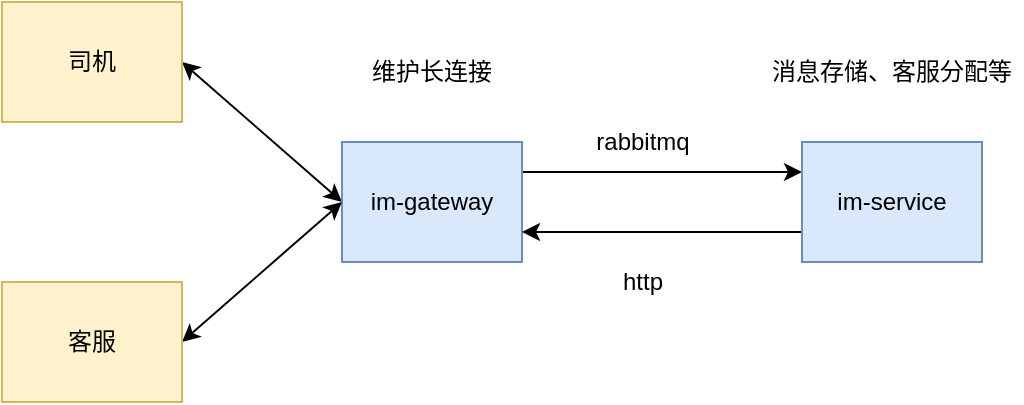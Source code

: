 <mxfile version="20.8.10" type="device" pages="7"><diagram id="YnHABcvjx6Q5s-kbRZlm" name="整体的一个流程"><mxGraphModel dx="954" dy="619" grid="1" gridSize="10" guides="1" tooltips="1" connect="1" arrows="1" fold="1" page="1" pageScale="1" pageWidth="827" pageHeight="1169" math="0" shadow="0"><root><mxCell id="KHjEs8rDdK9oJVb1Mxov-0"/><mxCell id="KHjEs8rDdK9oJVb1Mxov-1" parent="KHjEs8rDdK9oJVb1Mxov-0"/><mxCell id="Xy-znwuIbpHwIQlKbf92-0" style="rounded=0;orthogonalLoop=1;jettySize=auto;html=1;exitX=1;exitY=0.5;exitDx=0;exitDy=0;entryX=0;entryY=0.5;entryDx=0;entryDy=0;startArrow=classic;startFill=1;" edge="1" parent="KHjEs8rDdK9oJVb1Mxov-1" source="obbrLiuFcvM1bysWLbEc-0" target="obbrLiuFcvM1bysWLbEc-2"><mxGeometry relative="1" as="geometry"/></mxCell><mxCell id="obbrLiuFcvM1bysWLbEc-0" value="司机" style="rounded=0;whiteSpace=wrap;html=1;fillColor=#fff2cc;strokeColor=#d6b656;" parent="KHjEs8rDdK9oJVb1Mxov-1" vertex="1"><mxGeometry x="40" y="160" width="90" height="60" as="geometry"/></mxCell><mxCell id="obbrLiuFcvM1bysWLbEc-6" style="edgeStyle=none;rounded=0;orthogonalLoop=1;jettySize=auto;html=1;exitX=1;exitY=0.25;exitDx=0;exitDy=0;entryX=0;entryY=0.25;entryDx=0;entryDy=0;" parent="KHjEs8rDdK9oJVb1Mxov-1" source="obbrLiuFcvM1bysWLbEc-2" target="obbrLiuFcvM1bysWLbEc-3" edge="1"><mxGeometry relative="1" as="geometry"/></mxCell><mxCell id="obbrLiuFcvM1bysWLbEc-2" value="im-gateway" style="rounded=0;whiteSpace=wrap;html=1;fillColor=#dae8fc;strokeColor=#6c8ebf;" parent="KHjEs8rDdK9oJVb1Mxov-1" vertex="1"><mxGeometry x="210" y="230" width="90" height="60" as="geometry"/></mxCell><mxCell id="obbrLiuFcvM1bysWLbEc-7" style="edgeStyle=none;rounded=0;orthogonalLoop=1;jettySize=auto;html=1;exitX=0;exitY=0.75;exitDx=0;exitDy=0;entryX=1;entryY=0.75;entryDx=0;entryDy=0;" parent="KHjEs8rDdK9oJVb1Mxov-1" source="obbrLiuFcvM1bysWLbEc-3" target="obbrLiuFcvM1bysWLbEc-2" edge="1"><mxGeometry relative="1" as="geometry"/></mxCell><mxCell id="obbrLiuFcvM1bysWLbEc-3" value="im-service" style="rounded=0;whiteSpace=wrap;html=1;fillColor=#dae8fc;strokeColor=#6c8ebf;" parent="KHjEs8rDdK9oJVb1Mxov-1" vertex="1"><mxGeometry x="440" y="230" width="90" height="60" as="geometry"/></mxCell><mxCell id="Xy-znwuIbpHwIQlKbf92-1" style="edgeStyle=none;rounded=0;orthogonalLoop=1;jettySize=auto;html=1;exitX=1;exitY=0.5;exitDx=0;exitDy=0;entryX=0;entryY=0.5;entryDx=0;entryDy=0;startArrow=classic;startFill=1;" edge="1" parent="KHjEs8rDdK9oJVb1Mxov-1" source="obbrLiuFcvM1bysWLbEc-4" target="obbrLiuFcvM1bysWLbEc-2"><mxGeometry relative="1" as="geometry"/></mxCell><mxCell id="obbrLiuFcvM1bysWLbEc-4" value="客服" style="rounded=0;whiteSpace=wrap;html=1;fillColor=#fff2cc;strokeColor=#d6b656;" parent="KHjEs8rDdK9oJVb1Mxov-1" vertex="1"><mxGeometry x="40" y="300" width="90" height="60" as="geometry"/></mxCell><mxCell id="obbrLiuFcvM1bysWLbEc-9" value="rabbitmq" style="text;html=1;align=center;verticalAlign=middle;resizable=0;points=[];autosize=1;strokeColor=none;fillColor=none;" parent="KHjEs8rDdK9oJVb1Mxov-1" vertex="1"><mxGeometry x="330" y="220" width="60" height="20" as="geometry"/></mxCell><mxCell id="obbrLiuFcvM1bysWLbEc-10" value="http" style="text;html=1;align=center;verticalAlign=middle;resizable=0;points=[];autosize=1;strokeColor=none;fillColor=none;" parent="KHjEs8rDdK9oJVb1Mxov-1" vertex="1"><mxGeometry x="340" y="290" width="40" height="20" as="geometry"/></mxCell><mxCell id="tpEXYBq6_ivCTd4wVmbO-0" value="维护长连接" style="text;html=1;strokeColor=none;fillColor=none;align=center;verticalAlign=middle;whiteSpace=wrap;rounded=0;" parent="KHjEs8rDdK9oJVb1Mxov-1" vertex="1"><mxGeometry x="210" y="180" width="90" height="30" as="geometry"/></mxCell><mxCell id="tpEXYBq6_ivCTd4wVmbO-1" value="消息存储、客服分配等" style="text;html=1;strokeColor=none;fillColor=none;align=center;verticalAlign=middle;whiteSpace=wrap;rounded=0;" parent="KHjEs8rDdK9oJVb1Mxov-1" vertex="1"><mxGeometry x="420" y="180" width="130" height="30" as="geometry"/></mxCell></root></mxGraphModel></diagram><diagram id="0yHKbO0lzUutglr7rX38" name="建立连接的过程"><mxGraphModel dx="954" dy="619" grid="1" gridSize="10" guides="1" tooltips="1" connect="1" arrows="1" fold="1" page="1" pageScale="1" pageWidth="827" pageHeight="1169" math="0" shadow="0"><root><mxCell id="bByDZGCEre4wYbne2WlG-0"/><mxCell id="bByDZGCEre4wYbne2WlG-1" parent="bByDZGCEre4wYbne2WlG-0"/><mxCell id="w7b8xf3jWk-JBkrRQHkh-25" style="edgeStyle=orthogonalEdgeStyle;rounded=0;orthogonalLoop=1;jettySize=auto;html=1;exitX=0.5;exitY=1;exitDx=0;exitDy=0;entryX=0.5;entryY=0;entryDx=0;entryDy=0;startArrow=classic;startFill=1;" parent="bByDZGCEre4wYbne2WlG-1" source="w7b8xf3jWk-JBkrRQHkh-13" target="w7b8xf3jWk-JBkrRQHkh-16" edge="1"><mxGeometry relative="1" as="geometry"/></mxCell><mxCell id="w7b8xf3jWk-JBkrRQHkh-13" value="司机" style="rounded=0;whiteSpace=wrap;html=1;fillColor=#fff2cc;strokeColor=#d6b656;" parent="bByDZGCEre4wYbne2WlG-1" vertex="1"><mxGeometry x="120" y="110" width="90" height="60" as="geometry"/></mxCell><mxCell id="4qECxumBSB48uUzGcYiI-6" style="edgeStyle=none;rounded=0;orthogonalLoop=1;jettySize=auto;html=1;exitX=0.5;exitY=1;exitDx=0;exitDy=0;entryX=0.5;entryY=0;entryDx=0;entryDy=0;startArrow=none;startFill=0;" parent="bByDZGCEre4wYbne2WlG-1" source="w7b8xf3jWk-JBkrRQHkh-16" target="4qECxumBSB48uUzGcYiI-5" edge="1"><mxGeometry relative="1" as="geometry"/></mxCell><mxCell id="w7b8xf3jWk-JBkrRQHkh-16" value="im-gateway" style="rounded=0;whiteSpace=wrap;html=1;fillColor=#dae8fc;strokeColor=#6c8ebf;" parent="bByDZGCEre4wYbne2WlG-1" vertex="1"><mxGeometry x="120" y="240" width="90" height="60" as="geometry"/></mxCell><mxCell id="w7b8xf3jWk-JBkrRQHkh-26" style="edgeStyle=orthogonalEdgeStyle;rounded=0;orthogonalLoop=1;jettySize=auto;html=1;exitX=0.5;exitY=1;exitDx=0;exitDy=0;startArrow=classic;startFill=1;" parent="bByDZGCEre4wYbne2WlG-1" source="w7b8xf3jWk-JBkrRQHkh-19" target="w7b8xf3jWk-JBkrRQHkh-24" edge="1"><mxGeometry relative="1" as="geometry"/></mxCell><mxCell id="w7b8xf3jWk-JBkrRQHkh-19" value="客服" style="rounded=0;whiteSpace=wrap;html=1;fillColor=#fff2cc;strokeColor=#d6b656;" parent="bByDZGCEre4wYbne2WlG-1" vertex="1"><mxGeometry x="340" y="110" width="90" height="60" as="geometry"/></mxCell><mxCell id="4qECxumBSB48uUzGcYiI-7" style="edgeStyle=none;rounded=0;orthogonalLoop=1;jettySize=auto;html=1;exitX=0.5;exitY=1;exitDx=0;exitDy=0;startArrow=none;startFill=0;" parent="bByDZGCEre4wYbne2WlG-1" source="w7b8xf3jWk-JBkrRQHkh-24" target="4qECxumBSB48uUzGcYiI-5" edge="1"><mxGeometry relative="1" as="geometry"/></mxCell><mxCell id="w7b8xf3jWk-JBkrRQHkh-24" value="im-gateway" style="rounded=0;whiteSpace=wrap;html=1;fillColor=#dae8fc;strokeColor=#6c8ebf;" parent="bByDZGCEre4wYbne2WlG-1" vertex="1"><mxGeometry x="340" y="240" width="90" height="60" as="geometry"/></mxCell><mxCell id="4qECxumBSB48uUzGcYiI-1" style="rounded=0;orthogonalLoop=1;jettySize=auto;html=1;exitX=0.5;exitY=0;exitDx=0;exitDy=0;entryX=0.5;entryY=1;entryDx=0;entryDy=0;startArrow=none;startFill=0;" parent="bByDZGCEre4wYbne2WlG-1" source="4qECxumBSB48uUzGcYiI-0" target="w7b8xf3jWk-JBkrRQHkh-16" edge="1"><mxGeometry relative="1" as="geometry"/></mxCell><mxCell id="4qECxumBSB48uUzGcYiI-2" style="edgeStyle=none;rounded=0;orthogonalLoop=1;jettySize=auto;html=1;exitX=0.5;exitY=0;exitDx=0;exitDy=0;entryX=0.5;entryY=1;entryDx=0;entryDy=0;startArrow=none;startFill=0;" parent="bByDZGCEre4wYbne2WlG-1" source="4qECxumBSB48uUzGcYiI-0" target="w7b8xf3jWk-JBkrRQHkh-24" edge="1"><mxGeometry relative="1" as="geometry"/></mxCell><mxCell id="4qECxumBSB48uUzGcYiI-0" value="im-service" style="rounded=0;whiteSpace=wrap;html=1;fillColor=#dae8fc;strokeColor=#6c8ebf;" parent="bByDZGCEre4wYbne2WlG-1" vertex="1"><mxGeometry x="120" y="380" width="90" height="60" as="geometry"/></mxCell><mxCell id="4qECxumBSB48uUzGcYiI-4" value="&lt;div&gt;&lt;span style=&quot;background-color: initial;&quot;&gt;key为 username和terminal&lt;/span&gt;&lt;br&gt;&lt;/div&gt;&lt;div&gt;value为用户登陆的网关ip，网关port等信息&lt;/div&gt;" style="shape=note;strokeWidth=2;fontSize=14;size=20;whiteSpace=wrap;html=1;fillColor=#fff2cc;strokeColor=#d6b656;fontColor=#666600;" parent="bByDZGCEre4wYbne2WlG-1" vertex="1"><mxGeometry x="260" y="470" width="290" height="80" as="geometry"/></mxCell><mxCell id="ZeESJClUH22mbXOo8Ofn-0" style="edgeStyle=none;rounded=0;orthogonalLoop=1;jettySize=auto;html=1;exitX=0;exitY=0.5;exitDx=0;exitDy=0;entryX=1;entryY=0.5;entryDx=0;entryDy=0;startArrow=none;startFill=0;" parent="bByDZGCEre4wYbne2WlG-1" source="4qECxumBSB48uUzGcYiI-5" target="4qECxumBSB48uUzGcYiI-0" edge="1"><mxGeometry relative="1" as="geometry"/></mxCell><mxCell id="4qECxumBSB48uUzGcYiI-5" value="redis" style="rounded=0;whiteSpace=wrap;html=1;fillColor=#dae8fc;strokeColor=#6c8ebf;" parent="bByDZGCEre4wYbne2WlG-1" vertex="1"><mxGeometry x="340" y="380" width="90" height="60" as="geometry"/></mxCell><mxCell id="ZeESJClUH22mbXOo8Ofn-1" value="通过http推送消息" style="text;html=1;align=center;verticalAlign=middle;resizable=0;points=[];autosize=1;strokeColor=none;fillColor=none;" parent="bByDZGCEre4wYbne2WlG-1" vertex="1"><mxGeometry x="30" y="330" width="120" height="30" as="geometry"/></mxCell><mxCell id="ZeESJClUH22mbXOo8Ofn-2" value="用户登录成功将信息放到redis中" style="text;html=1;align=center;verticalAlign=middle;resizable=0;points=[];autosize=1;strokeColor=none;fillColor=none;" parent="bByDZGCEre4wYbne2WlG-1" vertex="1"><mxGeometry x="410" y="330" width="190" height="30" as="geometry"/></mxCell><mxCell id="zYbFgEyUw_mFIjB4GzMr-0" value="获取用户的接入信息" style="text;html=1;align=center;verticalAlign=middle;resizable=0;points=[];autosize=1;strokeColor=none;fillColor=none;" parent="bByDZGCEre4wYbne2WlG-1" vertex="1"><mxGeometry x="211" y="410" width="130" height="30" as="geometry"/></mxCell></root></mxGraphModel></diagram><diagram id="vXzPjfldd3V-tTHu6C4E" name="建立会话的一个流程"><mxGraphModel dx="954" dy="619" grid="1" gridSize="10" guides="1" tooltips="1" connect="1" arrows="1" fold="1" page="1" pageScale="1" pageWidth="827" pageHeight="1169" math="0" shadow="0"><root><mxCell id="IQ4GWqiV2q96TTWRlp5v-0"/><mxCell id="IQ4GWqiV2q96TTWRlp5v-1" parent="IQ4GWqiV2q96TTWRlp5v-0"/></root></mxGraphModel></diagram><diagram id="9nooFXRCi_vwpZV_aos2" name="会话状态"><mxGraphModel dx="954" dy="619" grid="1" gridSize="10" guides="1" tooltips="1" connect="1" arrows="1" fold="1" page="1" pageScale="1" pageWidth="827" pageHeight="1169" math="0" shadow="0"><root><mxCell id="0"/><mxCell id="1" parent="0"/><mxCell id="sar_mGpAD9OkRaJ--xUC-6" style="edgeStyle=orthogonalEdgeStyle;rounded=0;orthogonalLoop=1;jettySize=auto;html=1;exitX=0.5;exitY=1;exitDx=0;exitDy=0;entryX=0.5;entryY=0;entryDx=0;entryDy=0;" parent="1" source="sar_mGpAD9OkRaJ--xUC-1" target="sar_mGpAD9OkRaJ--xUC-4" edge="1"><mxGeometry relative="1" as="geometry"/></mxCell><mxCell id="sar_mGpAD9OkRaJ--xUC-9" style="edgeStyle=orthogonalEdgeStyle;rounded=0;orthogonalLoop=1;jettySize=auto;html=1;exitX=1;exitY=0.5;exitDx=0;exitDy=0;entryX=0.5;entryY=0;entryDx=0;entryDy=0;" parent="1" source="sar_mGpAD9OkRaJ--xUC-1" target="sar_mGpAD9OkRaJ--xUC-2" edge="1"><mxGeometry relative="1" as="geometry"/></mxCell><mxCell id="sar_mGpAD9OkRaJ--xUC-1" value="robot&lt;br&gt;让机器人来处理消息" style="rounded=0;whiteSpace=wrap;html=1;fillColor=#dae8fc;strokeColor=#6c8ebf;" parent="1" vertex="1"><mxGeometry x="130" y="150" width="130" height="60" as="geometry"/></mxCell><mxCell id="sar_mGpAD9OkRaJ--xUC-15" style="rounded=0;orthogonalLoop=1;jettySize=auto;html=1;exitX=1;exitY=0.5;exitDx=0;exitDy=0;entryX=0;entryY=0.5;entryDx=0;entryDy=0;" parent="1" source="sar_mGpAD9OkRaJ--xUC-2" target="sar_mGpAD9OkRaJ--xUC-12" edge="1"><mxGeometry relative="1" as="geometry"/></mxCell><mxCell id="sar_mGpAD9OkRaJ--xUC-17" style="edgeStyle=none;rounded=0;orthogonalLoop=1;jettySize=auto;html=1;exitX=1;exitY=0.5;exitDx=0;exitDy=0;entryX=0;entryY=0.5;entryDx=0;entryDy=0;" parent="1" source="sar_mGpAD9OkRaJ--xUC-2" target="sar_mGpAD9OkRaJ--xUC-13" edge="1"><mxGeometry relative="1" as="geometry"/></mxCell><mxCell id="sar_mGpAD9OkRaJ--xUC-2" value="kfonline" style="rounded=0;whiteSpace=wrap;html=1;fillColor=#dae8fc;strokeColor=#6c8ebf;" parent="1" vertex="1"><mxGeometry x="349" y="250" width="130" height="60" as="geometry"/></mxCell><mxCell id="sar_mGpAD9OkRaJ--xUC-7" style="edgeStyle=orthogonalEdgeStyle;rounded=0;orthogonalLoop=1;jettySize=auto;html=1;exitX=0.5;exitY=1;exitDx=0;exitDy=0;entryX=0.5;entryY=0;entryDx=0;entryDy=0;" parent="1" source="sar_mGpAD9OkRaJ--xUC-4" target="sar_mGpAD9OkRaJ--xUC-5" edge="1"><mxGeometry relative="1" as="geometry"/></mxCell><mxCell id="sar_mGpAD9OkRaJ--xUC-8" style="edgeStyle=orthogonalEdgeStyle;rounded=0;orthogonalLoop=1;jettySize=auto;html=1;exitX=1;exitY=0.5;exitDx=0;exitDy=0;entryX=0;entryY=0.5;entryDx=0;entryDy=0;" parent="1" source="sar_mGpAD9OkRaJ--xUC-4" target="sar_mGpAD9OkRaJ--xUC-2" edge="1"><mxGeometry relative="1" as="geometry"/></mxCell><mxCell id="sar_mGpAD9OkRaJ--xUC-4" value="机器人是否有结果" style="rounded=0;whiteSpace=wrap;html=1;" parent="1" vertex="1"><mxGeometry x="130" y="250" width="130" height="60" as="geometry"/></mxCell><mxCell id="sar_mGpAD9OkRaJ--xUC-5" value="返回" style="rounded=0;whiteSpace=wrap;html=1;" parent="1" vertex="1"><mxGeometry x="130" y="350" width="130" height="60" as="geometry"/></mxCell><mxCell id="sar_mGpAD9OkRaJ--xUC-10" value="是否是转人工的消息" style="text;html=1;align=center;verticalAlign=middle;resizable=0;points=[];autosize=1;strokeColor=none;fillColor=none;" parent="1" vertex="1"><mxGeometry x="280" y="150" width="120" height="20" as="geometry"/></mxCell><mxCell id="sar_mGpAD9OkRaJ--xUC-11" value="N" style="text;html=1;align=center;verticalAlign=middle;resizable=0;points=[];autosize=1;strokeColor=none;fillColor=none;" parent="1" vertex="1"><mxGeometry x="290" y="250" width="20" height="20" as="geometry"/></mxCell><mxCell id="sar_mGpAD9OkRaJ--xUC-12" value="kfenque&lt;br&gt;入队" style="rounded=0;whiteSpace=wrap;html=1;fillColor=#dae8fc;strokeColor=#6c8ebf;" parent="1" vertex="1"><mxGeometry x="570" y="170" width="130" height="60" as="geometry"/></mxCell><mxCell id="sar_mGpAD9OkRaJ--xUC-22" style="edgeStyle=none;rounded=0;orthogonalLoop=1;jettySize=auto;html=1;exitX=0.5;exitY=1;exitDx=0;exitDy=0;entryX=0.5;entryY=0;entryDx=0;entryDy=0;" parent="1" source="sar_mGpAD9OkRaJ--xUC-13" target="sar_mGpAD9OkRaJ--xUC-20" edge="1"><mxGeometry relative="1" as="geometry"/></mxCell><mxCell id="sar_mGpAD9OkRaJ--xUC-24" style="edgeStyle=none;rounded=0;orthogonalLoop=1;jettySize=auto;html=1;exitX=0.5;exitY=0;exitDx=0;exitDy=0;entryX=0.5;entryY=1;entryDx=0;entryDy=0;" parent="1" source="sar_mGpAD9OkRaJ--xUC-13" target="sar_mGpAD9OkRaJ--xUC-12" edge="1"><mxGeometry relative="1" as="geometry"/></mxCell><mxCell id="sar_mGpAD9OkRaJ--xUC-13" value="kfdirectAllloc" style="rounded=0;whiteSpace=wrap;html=1;fillColor=#dae8fc;strokeColor=#6c8ebf;" parent="1" vertex="1"><mxGeometry x="570" y="340" width="130" height="60" as="geometry"/></mxCell><mxCell id="sar_mGpAD9OkRaJ--xUC-18" value="客服不够" style="text;html=1;align=center;verticalAlign=middle;resizable=0;points=[];autosize=1;strokeColor=none;fillColor=none;" parent="1" vertex="1"><mxGeometry x="480" y="200" width="60" height="20" as="geometry"/></mxCell><mxCell id="sar_mGpAD9OkRaJ--xUC-19" value="客服够&lt;br&gt;分配" style="text;html=1;align=center;verticalAlign=middle;resizable=0;points=[];autosize=1;strokeColor=none;fillColor=none;" parent="1" vertex="1"><mxGeometry x="475" y="335" width="50" height="30" as="geometry"/></mxCell><mxCell id="sar_mGpAD9OkRaJ--xUC-20" value="kfGreeting&lt;br&gt;打招呼" style="rounded=0;whiteSpace=wrap;html=1;fillColor=#dae8fc;strokeColor=#6c8ebf;" parent="1" vertex="1"><mxGeometry x="570" y="490" width="130" height="60" as="geometry"/></mxCell><mxCell id="sar_mGpAD9OkRaJ--xUC-23" value="分配成功" style="text;html=1;align=center;verticalAlign=middle;resizable=0;points=[];autosize=1;strokeColor=none;fillColor=none;" parent="1" vertex="1"><mxGeometry x="650" y="440" width="60" height="20" as="geometry"/></mxCell><mxCell id="sar_mGpAD9OkRaJ--xUC-25" value="分配失败" style="text;html=1;align=center;verticalAlign=middle;resizable=0;points=[];autosize=1;strokeColor=none;fillColor=none;" parent="1" vertex="1"><mxGeometry x="650" y="270" width="60" height="20" as="geometry"/></mxCell><mxCell id="sar_mGpAD9OkRaJ--xUC-26" value="会话的状态，机器人，会话中" style="text;html=1;align=center;verticalAlign=middle;resizable=0;points=[];autosize=1;strokeColor=none;fillColor=none;" parent="1" vertex="1"><mxGeometry x="270" y="480" width="170" height="20" as="geometry"/></mxCell></root></mxGraphModel></diagram><diagram id="EdaWsxb6myvvIAasrZF8" name="分配的流程"><mxGraphModel dx="954" dy="604" grid="1" gridSize="10" guides="1" tooltips="1" connect="1" arrows="1" fold="1" page="1" pageScale="1" pageWidth="827" pageHeight="1169" math="0" shadow="0"><root><mxCell id="OkpQ7jBLviw4cpM04tZC-0"/><mxCell id="OkpQ7jBLviw4cpM04tZC-1" parent="OkpQ7jBLviw4cpM04tZC-0"/><mxCell id="9jaFC9UZoUVu_mEfvzfl-0" value="往 online_kf_allocation 里面插入一条会话建立的记录&lt;br&gt;sid kfUsername username&lt;br&gt;发送会话建立的指令消息" style="shape=note;strokeWidth=2;fontSize=14;size=20;whiteSpace=wrap;html=1;fillColor=#fff2cc;strokeColor=#d6b656;fontColor=#666600;" parent="OkpQ7jBLviw4cpM04tZC-1" vertex="1"><mxGeometry x="160" y="160" width="390" height="80" as="geometry"/></mxCell></root></mxGraphModel></diagram><diagram id="Bbh86rM33XpDTvWhW5SI" name="排队的逻辑"><mxGraphModel dx="954" dy="604" grid="1" gridSize="10" guides="1" tooltips="1" connect="1" arrows="1" fold="1" page="1" pageScale="1" pageWidth="827" pageHeight="1169" math="0" shadow="0"><root><mxCell id="6VADy7X3iU-WlmBwWF_1-0"/><mxCell id="6VADy7X3iU-WlmBwWF_1-1" parent="6VADy7X3iU-WlmBwWF_1-0"/><mxCell id="6VADy7X3iU-WlmBwWF_1-2" value="用户名 消息时间放到zset中&lt;br&gt;告诉客服有司机排队了" style="shape=note;strokeWidth=2;fontSize=14;size=20;whiteSpace=wrap;html=1;fillColor=#fff2cc;strokeColor=#d6b656;fontColor=#666600;" parent="6VADy7X3iU-WlmBwWF_1-1" vertex="1"><mxGeometry x="140" y="100" width="190" height="80" as="geometry"/></mxCell></root></mxGraphModel></diagram><diagram id="z-BgzyCMjs8zau9X1RwL" name="会话状态的一个流程"><mxGraphModel dx="954" dy="604" grid="1" gridSize="10" guides="1" tooltips="1" connect="1" arrows="1" fold="1" page="1" pageScale="1" pageWidth="827" pageHeight="1169" math="0" shadow="0"><root><mxCell id="yK6WwzNrs2YgAKg7eFcM-0"/><mxCell id="yK6WwzNrs2YgAKg7eFcM-1" parent="yK6WwzNrs2YgAKg7eFcM-0"/><mxCell id="t6GeUvT9kHXFy8NOkpJx-0" value="robot" style="rounded=0;whiteSpace=wrap;html=1;" parent="yK6WwzNrs2YgAKg7eFcM-1" vertex="1"><mxGeometry x="270" y="120" width="80" height="40" as="geometry"/></mxCell><mxCell id="t6GeUvT9kHXFy8NOkpJx-1" value="queue" style="rounded=0;whiteSpace=wrap;html=1;" parent="yK6WwzNrs2YgAKg7eFcM-1" vertex="1"><mxGeometry x="270" y="180" width="80" height="40" as="geometry"/></mxCell><mxCell id="t6GeUvT9kHXFy8NOkpJx-2" value="conversation" style="rounded=0;whiteSpace=wrap;html=1;" parent="yK6WwzNrs2YgAKg7eFcM-1" vertex="1"><mxGeometry x="270" y="240" width="80" height="40" as="geometry"/></mxCell><mxCell id="t6GeUvT9kHXFy8NOkpJx-3" style="rounded=0;orthogonalLoop=1;jettySize=auto;html=1;exitX=1;exitY=0.5;exitDx=0;exitDy=0;entryX=0;entryY=0.5;entryDx=0;entryDy=0;" parent="yK6WwzNrs2YgAKg7eFcM-1" source="t6GeUvT9kHXFy8NOkpJx-6" target="t6GeUvT9kHXFy8NOkpJx-0" edge="1"><mxGeometry relative="1" as="geometry"/></mxCell><mxCell id="t6GeUvT9kHXFy8NOkpJx-4" style="edgeStyle=none;rounded=0;orthogonalLoop=1;jettySize=auto;html=1;exitX=1;exitY=0.5;exitDx=0;exitDy=0;entryX=0;entryY=0.5;entryDx=0;entryDy=0;" parent="yK6WwzNrs2YgAKg7eFcM-1" source="t6GeUvT9kHXFy8NOkpJx-6" target="t6GeUvT9kHXFy8NOkpJx-1" edge="1"><mxGeometry relative="1" as="geometry"/></mxCell><mxCell id="t6GeUvT9kHXFy8NOkpJx-5" style="edgeStyle=none;rounded=0;orthogonalLoop=1;jettySize=auto;html=1;exitX=1;exitY=0.5;exitDx=0;exitDy=0;entryX=0;entryY=0.5;entryDx=0;entryDy=0;" parent="yK6WwzNrs2YgAKg7eFcM-1" source="t6GeUvT9kHXFy8NOkpJx-6" target="t6GeUvT9kHXFy8NOkpJx-2" edge="1"><mxGeometry relative="1" as="geometry"/></mxCell><mxCell id="t6GeUvT9kHXFy8NOkpJx-6" value="有消息来到时" style="rounded=0;whiteSpace=wrap;html=1;" parent="yK6WwzNrs2YgAKg7eFcM-1" vertex="1"><mxGeometry x="80" y="180" width="110" height="40" as="geometry"/></mxCell></root></mxGraphModel></diagram></mxfile>